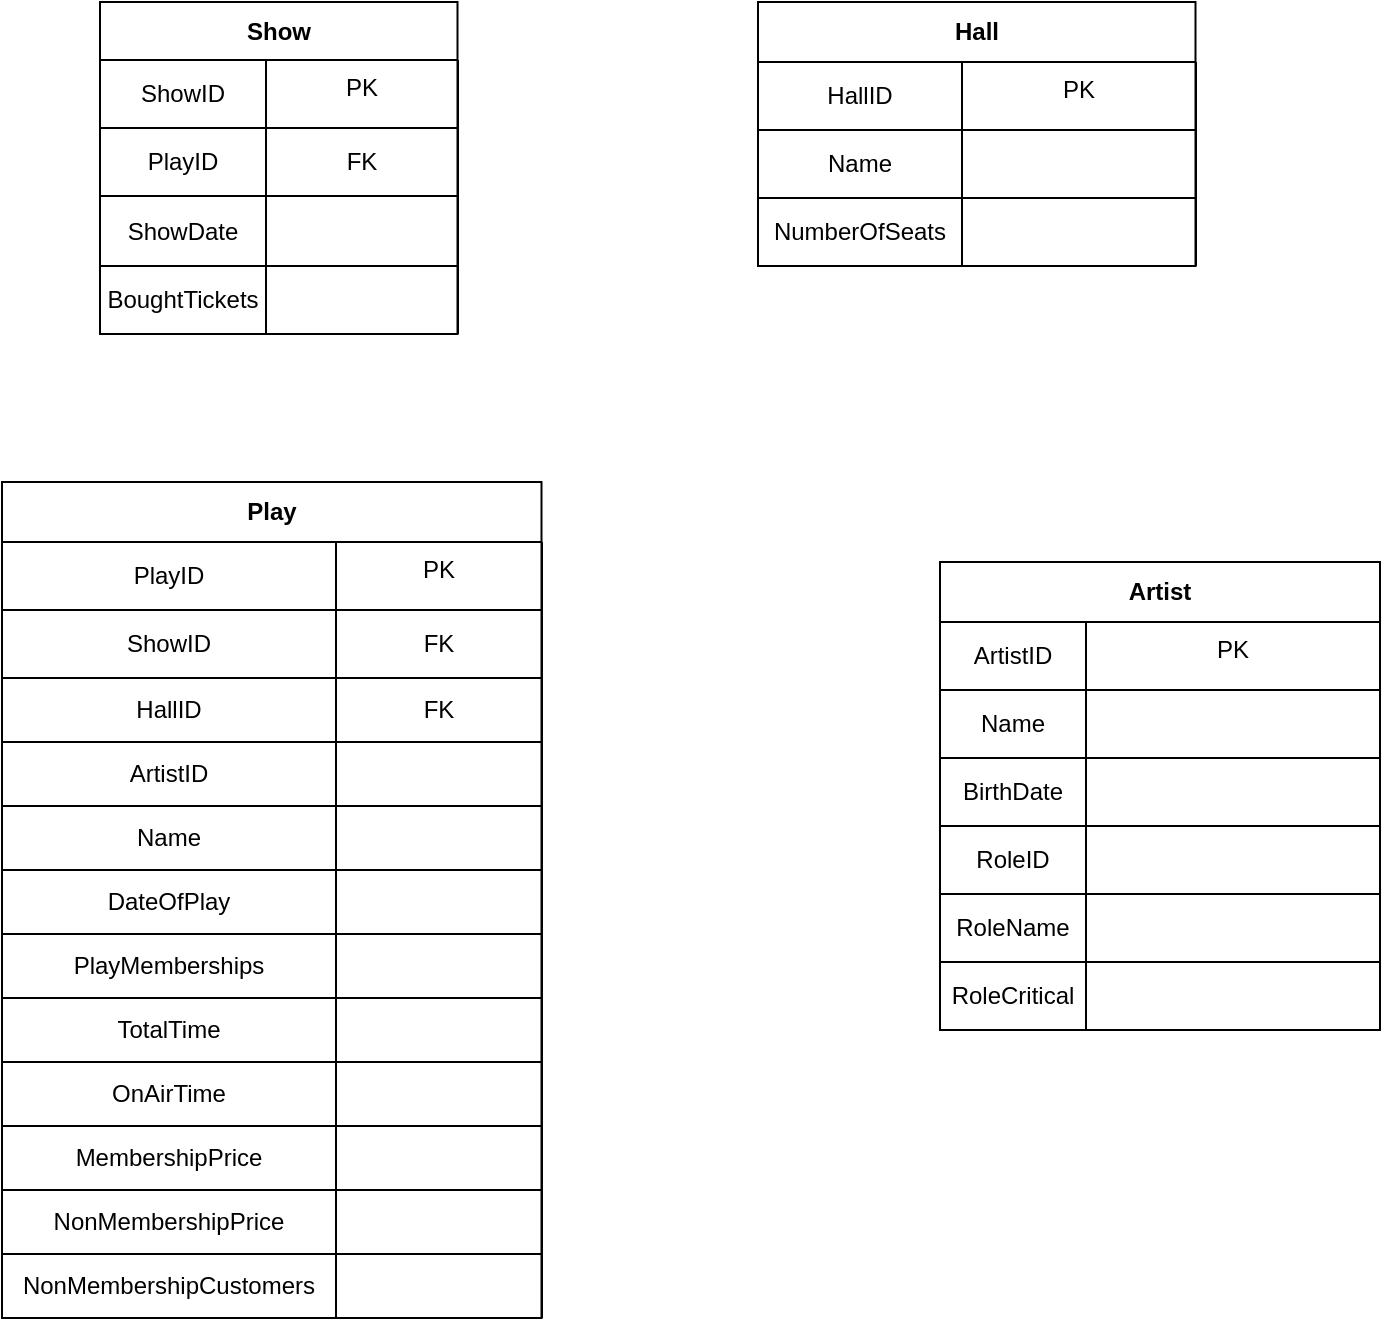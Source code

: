 <mxfile version="13.6.5" type="github" pages="2">
  <diagram id="C5RBs43oDa-KdzZeNtuy" name="Tables">
    <mxGraphModel dx="1422" dy="762" grid="0" gridSize="10" guides="1" tooltips="1" connect="1" arrows="1" fold="1" page="1" pageScale="1" pageWidth="827" pageHeight="1169" math="0" shadow="0">
      <root>
        <mxCell id="WIyWlLk6GJQsqaUBKTNV-0" />
        <mxCell id="WIyWlLk6GJQsqaUBKTNV-1" parent="WIyWlLk6GJQsqaUBKTNV-0" />
        <mxCell id="hFKCuEGsN9oR24IW5ZUY-23" value="Hall" style="shape=table;html=1;whiteSpace=wrap;startSize=30;container=1;collapsible=0;childLayout=tableLayout;fontStyle=1;align=center;" vertex="1" parent="WIyWlLk6GJQsqaUBKTNV-1">
          <mxGeometry x="419" y="180" width="218.75" height="132" as="geometry" />
        </mxCell>
        <mxCell id="hFKCuEGsN9oR24IW5ZUY-24" value="" style="shape=partialRectangle;html=1;whiteSpace=wrap;collapsible=0;dropTarget=0;pointerEvents=0;fillColor=none;top=0;left=0;bottom=0;right=0;points=[[0,0.5],[1,0.5]];portConstraint=eastwest;" vertex="1" parent="hFKCuEGsN9oR24IW5ZUY-23">
          <mxGeometry y="30" width="218.75" height="34" as="geometry" />
        </mxCell>
        <mxCell id="hFKCuEGsN9oR24IW5ZUY-25" value="HallID" style="shape=partialRectangle;html=1;whiteSpace=wrap;connectable=0;fillColor=none;top=0;left=0;bottom=0;right=0;overflow=hidden;" vertex="1" parent="hFKCuEGsN9oR24IW5ZUY-24">
          <mxGeometry width="102" height="34" as="geometry" />
        </mxCell>
        <mxCell id="hFKCuEGsN9oR24IW5ZUY-26" value="PK" style="group" vertex="1" connectable="0" parent="hFKCuEGsN9oR24IW5ZUY-24">
          <mxGeometry x="102" width="117" height="34" as="geometry" />
        </mxCell>
        <mxCell id="hFKCuEGsN9oR24IW5ZUY-27" value="" style="shape=partialRectangle;html=1;whiteSpace=wrap;connectable=0;fillColor=none;top=0;left=0;bottom=0;right=0;overflow=hidden;" vertex="1" parent="hFKCuEGsN9oR24IW5ZUY-26">
          <mxGeometry width="60" height="40" as="geometry" />
        </mxCell>
        <mxCell id="hFKCuEGsN9oR24IW5ZUY-28" value="" style="shape=partialRectangle;html=1;whiteSpace=wrap;connectable=0;fillColor=none;top=0;left=0;bottom=0;right=0;overflow=hidden;" vertex="1" parent="hFKCuEGsN9oR24IW5ZUY-26">
          <mxGeometry x="60" width="60" height="40" as="geometry" />
        </mxCell>
        <mxCell id="hFKCuEGsN9oR24IW5ZUY-33" value="" style="shape=partialRectangle;html=1;whiteSpace=wrap;collapsible=0;dropTarget=0;pointerEvents=0;fillColor=none;top=0;left=0;bottom=0;right=0;points=[[0,0.5],[1,0.5]];portConstraint=eastwest;" vertex="1" parent="hFKCuEGsN9oR24IW5ZUY-23">
          <mxGeometry y="64" width="218.75" height="34" as="geometry" />
        </mxCell>
        <mxCell id="hFKCuEGsN9oR24IW5ZUY-34" value="Name" style="shape=partialRectangle;html=1;whiteSpace=wrap;connectable=0;fillColor=none;top=0;left=0;bottom=0;right=0;overflow=hidden;" vertex="1" parent="hFKCuEGsN9oR24IW5ZUY-33">
          <mxGeometry width="102" height="34" as="geometry" />
        </mxCell>
        <mxCell id="hFKCuEGsN9oR24IW5ZUY-35" value="" style="shape=partialRectangle;html=1;whiteSpace=wrap;connectable=0;fillColor=none;top=0;left=0;bottom=0;right=0;overflow=hidden;" vertex="1" parent="hFKCuEGsN9oR24IW5ZUY-33">
          <mxGeometry x="102" width="117" height="34" as="geometry" />
        </mxCell>
        <mxCell id="hFKCuEGsN9oR24IW5ZUY-36" value="" style="shape=partialRectangle;html=1;whiteSpace=wrap;connectable=0;fillColor=none;top=0;left=0;bottom=0;right=0;overflow=hidden;" vertex="1" parent="hFKCuEGsN9oR24IW5ZUY-33">
          <mxGeometry x="219" width="NaN" height="34" as="geometry" />
        </mxCell>
        <mxCell id="hFKCuEGsN9oR24IW5ZUY-130" style="shape=partialRectangle;html=1;whiteSpace=wrap;collapsible=0;dropTarget=0;pointerEvents=0;fillColor=none;top=0;left=0;bottom=0;right=0;points=[[0,0.5],[1,0.5]];portConstraint=eastwest;" vertex="1" parent="hFKCuEGsN9oR24IW5ZUY-23">
          <mxGeometry y="98" width="218.75" height="34" as="geometry" />
        </mxCell>
        <mxCell id="hFKCuEGsN9oR24IW5ZUY-131" value="NumberOfSeats" style="shape=partialRectangle;html=1;whiteSpace=wrap;connectable=0;fillColor=none;top=0;left=0;bottom=0;right=0;overflow=hidden;" vertex="1" parent="hFKCuEGsN9oR24IW5ZUY-130">
          <mxGeometry width="102" height="34" as="geometry" />
        </mxCell>
        <mxCell id="hFKCuEGsN9oR24IW5ZUY-132" style="shape=partialRectangle;html=1;whiteSpace=wrap;connectable=0;fillColor=none;top=0;left=0;bottom=0;right=0;overflow=hidden;" vertex="1" parent="hFKCuEGsN9oR24IW5ZUY-130">
          <mxGeometry x="102" width="117" height="34" as="geometry" />
        </mxCell>
        <mxCell id="hFKCuEGsN9oR24IW5ZUY-133" style="shape=partialRectangle;html=1;whiteSpace=wrap;connectable=0;fillColor=none;top=0;left=0;bottom=0;right=0;overflow=hidden;" vertex="1" parent="hFKCuEGsN9oR24IW5ZUY-130">
          <mxGeometry x="219" width="NaN" height="34" as="geometry" />
        </mxCell>
        <mxCell id="hFKCuEGsN9oR24IW5ZUY-37" value="Show" style="shape=table;html=1;whiteSpace=wrap;startSize=29;container=1;collapsible=0;childLayout=tableLayout;fontStyle=1;align=center;" vertex="1" parent="WIyWlLk6GJQsqaUBKTNV-1">
          <mxGeometry x="90" y="180" width="178.75" height="166" as="geometry" />
        </mxCell>
        <mxCell id="hFKCuEGsN9oR24IW5ZUY-38" value="" style="shape=partialRectangle;html=1;whiteSpace=wrap;collapsible=0;dropTarget=0;pointerEvents=0;fillColor=none;top=0;left=0;bottom=0;right=0;points=[[0,0.5],[1,0.5]];portConstraint=eastwest;" vertex="1" parent="hFKCuEGsN9oR24IW5ZUY-37">
          <mxGeometry y="29" width="178.75" height="34" as="geometry" />
        </mxCell>
        <mxCell id="hFKCuEGsN9oR24IW5ZUY-39" value="ShowID" style="shape=partialRectangle;html=1;whiteSpace=wrap;connectable=0;fillColor=none;top=0;left=0;bottom=0;right=0;overflow=hidden;" vertex="1" parent="hFKCuEGsN9oR24IW5ZUY-38">
          <mxGeometry width="83" height="34" as="geometry" />
        </mxCell>
        <mxCell id="hFKCuEGsN9oR24IW5ZUY-40" value="PK" style="group" vertex="1" connectable="0" parent="hFKCuEGsN9oR24IW5ZUY-38">
          <mxGeometry x="83" width="96" height="34" as="geometry" />
        </mxCell>
        <mxCell id="hFKCuEGsN9oR24IW5ZUY-41" value="" style="shape=partialRectangle;html=1;whiteSpace=wrap;connectable=0;fillColor=none;top=0;left=0;bottom=0;right=0;overflow=hidden;" vertex="1" parent="hFKCuEGsN9oR24IW5ZUY-40">
          <mxGeometry width="60" height="40" as="geometry" />
        </mxCell>
        <mxCell id="hFKCuEGsN9oR24IW5ZUY-42" value="" style="shape=partialRectangle;html=1;whiteSpace=wrap;connectable=0;fillColor=none;top=0;left=0;bottom=0;right=0;overflow=hidden;" vertex="1" parent="hFKCuEGsN9oR24IW5ZUY-40">
          <mxGeometry x="60" width="60" height="40" as="geometry" />
        </mxCell>
        <mxCell id="hFKCuEGsN9oR24IW5ZUY-162" style="shape=partialRectangle;html=1;whiteSpace=wrap;collapsible=0;dropTarget=0;pointerEvents=0;fillColor=none;top=0;left=0;bottom=0;right=0;points=[[0,0.5],[1,0.5]];portConstraint=eastwest;" vertex="1" parent="hFKCuEGsN9oR24IW5ZUY-37">
          <mxGeometry y="63" width="178.75" height="34" as="geometry" />
        </mxCell>
        <mxCell id="hFKCuEGsN9oR24IW5ZUY-163" value="PlayID" style="shape=partialRectangle;html=1;whiteSpace=wrap;connectable=0;fillColor=none;top=0;left=0;bottom=0;right=0;overflow=hidden;" vertex="1" parent="hFKCuEGsN9oR24IW5ZUY-162">
          <mxGeometry width="83" height="34" as="geometry" />
        </mxCell>
        <mxCell id="hFKCuEGsN9oR24IW5ZUY-164" value="FK" style="shape=partialRectangle;html=1;whiteSpace=wrap;connectable=0;fillColor=none;top=0;left=0;bottom=0;right=0;overflow=hidden;" vertex="1" parent="hFKCuEGsN9oR24IW5ZUY-162">
          <mxGeometry x="83" width="96" height="34" as="geometry" />
        </mxCell>
        <mxCell id="hFKCuEGsN9oR24IW5ZUY-165" style="shape=partialRectangle;html=1;whiteSpace=wrap;connectable=0;fillColor=none;top=0;left=0;bottom=0;right=0;overflow=hidden;" vertex="1" parent="hFKCuEGsN9oR24IW5ZUY-162">
          <mxGeometry x="179" width="NaN" height="34" as="geometry" />
        </mxCell>
        <mxCell id="hFKCuEGsN9oR24IW5ZUY-47" value="" style="shape=partialRectangle;html=1;whiteSpace=wrap;collapsible=0;dropTarget=0;pointerEvents=0;fillColor=none;top=0;left=0;bottom=0;right=0;points=[[0,0.5],[1,0.5]];portConstraint=eastwest;" vertex="1" parent="hFKCuEGsN9oR24IW5ZUY-37">
          <mxGeometry y="97" width="178.75" height="35" as="geometry" />
        </mxCell>
        <mxCell id="hFKCuEGsN9oR24IW5ZUY-48" value="ShowDate" style="shape=partialRectangle;html=1;whiteSpace=wrap;connectable=0;fillColor=none;top=0;left=0;bottom=0;right=0;overflow=hidden;" vertex="1" parent="hFKCuEGsN9oR24IW5ZUY-47">
          <mxGeometry width="83" height="35" as="geometry" />
        </mxCell>
        <mxCell id="hFKCuEGsN9oR24IW5ZUY-49" value="" style="shape=partialRectangle;html=1;whiteSpace=wrap;connectable=0;fillColor=none;top=0;left=0;bottom=0;right=0;overflow=hidden;" vertex="1" parent="hFKCuEGsN9oR24IW5ZUY-47">
          <mxGeometry x="83" width="96" height="35" as="geometry" />
        </mxCell>
        <mxCell id="hFKCuEGsN9oR24IW5ZUY-50" value="" style="shape=partialRectangle;html=1;whiteSpace=wrap;connectable=0;fillColor=none;top=0;left=0;bottom=0;right=0;overflow=hidden;" vertex="1" parent="hFKCuEGsN9oR24IW5ZUY-47">
          <mxGeometry x="179" width="NaN" height="35" as="geometry" />
        </mxCell>
        <mxCell id="hFKCuEGsN9oR24IW5ZUY-126" style="shape=partialRectangle;html=1;whiteSpace=wrap;collapsible=0;dropTarget=0;pointerEvents=0;fillColor=none;top=0;left=0;bottom=0;right=0;points=[[0,0.5],[1,0.5]];portConstraint=eastwest;" vertex="1" parent="hFKCuEGsN9oR24IW5ZUY-37">
          <mxGeometry y="132" width="178.75" height="34" as="geometry" />
        </mxCell>
        <mxCell id="hFKCuEGsN9oR24IW5ZUY-127" value="BoughtTickets" style="shape=partialRectangle;html=1;whiteSpace=wrap;connectable=0;fillColor=none;top=0;left=0;bottom=0;right=0;overflow=hidden;" vertex="1" parent="hFKCuEGsN9oR24IW5ZUY-126">
          <mxGeometry width="83" height="34" as="geometry" />
        </mxCell>
        <mxCell id="hFKCuEGsN9oR24IW5ZUY-128" value="" style="shape=partialRectangle;html=1;whiteSpace=wrap;connectable=0;fillColor=none;top=0;left=0;bottom=0;right=0;overflow=hidden;" vertex="1" parent="hFKCuEGsN9oR24IW5ZUY-126">
          <mxGeometry x="83" width="96" height="34" as="geometry" />
        </mxCell>
        <mxCell id="hFKCuEGsN9oR24IW5ZUY-129" style="shape=partialRectangle;html=1;whiteSpace=wrap;connectable=0;fillColor=none;top=0;left=0;bottom=0;right=0;overflow=hidden;" vertex="1" parent="hFKCuEGsN9oR24IW5ZUY-126">
          <mxGeometry x="179" width="NaN" height="34" as="geometry" />
        </mxCell>
        <mxCell id="hFKCuEGsN9oR24IW5ZUY-51" value="Play" style="shape=table;html=1;whiteSpace=wrap;startSize=30;container=1;collapsible=0;childLayout=tableLayout;fontStyle=1;align=center;" vertex="1" parent="WIyWlLk6GJQsqaUBKTNV-1">
          <mxGeometry x="41" y="420" width="269.75" height="418" as="geometry" />
        </mxCell>
        <mxCell id="hFKCuEGsN9oR24IW5ZUY-52" value="" style="shape=partialRectangle;html=1;whiteSpace=wrap;collapsible=0;dropTarget=0;pointerEvents=0;fillColor=none;top=0;left=0;bottom=0;right=0;points=[[0,0.5],[1,0.5]];portConstraint=eastwest;" vertex="1" parent="hFKCuEGsN9oR24IW5ZUY-51">
          <mxGeometry y="30" width="269.75" height="34" as="geometry" />
        </mxCell>
        <mxCell id="hFKCuEGsN9oR24IW5ZUY-53" value="PlayID" style="shape=partialRectangle;html=1;whiteSpace=wrap;connectable=0;fillColor=none;top=0;left=0;bottom=0;right=0;overflow=hidden;" vertex="1" parent="hFKCuEGsN9oR24IW5ZUY-52">
          <mxGeometry width="167" height="34" as="geometry" />
        </mxCell>
        <mxCell id="hFKCuEGsN9oR24IW5ZUY-54" value="PK" style="group" vertex="1" connectable="0" parent="hFKCuEGsN9oR24IW5ZUY-52">
          <mxGeometry x="167" width="103" height="34" as="geometry" />
        </mxCell>
        <mxCell id="hFKCuEGsN9oR24IW5ZUY-55" value="" style="shape=partialRectangle;html=1;whiteSpace=wrap;connectable=0;fillColor=none;top=0;left=0;bottom=0;right=0;overflow=hidden;" vertex="1" parent="hFKCuEGsN9oR24IW5ZUY-54">
          <mxGeometry width="60" height="40" as="geometry" />
        </mxCell>
        <mxCell id="hFKCuEGsN9oR24IW5ZUY-56" value="" style="shape=partialRectangle;html=1;whiteSpace=wrap;connectable=0;fillColor=none;top=0;left=0;bottom=0;right=0;overflow=hidden;" vertex="1" parent="hFKCuEGsN9oR24IW5ZUY-54">
          <mxGeometry x="60" width="60" height="40" as="geometry" />
        </mxCell>
        <mxCell id="hFKCuEGsN9oR24IW5ZUY-61" value="" style="shape=partialRectangle;html=1;whiteSpace=wrap;collapsible=0;dropTarget=0;pointerEvents=0;fillColor=none;top=0;left=0;bottom=0;right=0;points=[[0,0.5],[1,0.5]];portConstraint=eastwest;" vertex="1" parent="hFKCuEGsN9oR24IW5ZUY-51">
          <mxGeometry y="64" width="269.75" height="34" as="geometry" />
        </mxCell>
        <mxCell id="hFKCuEGsN9oR24IW5ZUY-62" value="ShowID" style="shape=partialRectangle;html=1;whiteSpace=wrap;connectable=0;fillColor=none;top=0;left=0;bottom=0;right=0;overflow=hidden;" vertex="1" parent="hFKCuEGsN9oR24IW5ZUY-61">
          <mxGeometry width="167" height="34" as="geometry" />
        </mxCell>
        <mxCell id="hFKCuEGsN9oR24IW5ZUY-63" value="FK" style="shape=partialRectangle;html=1;whiteSpace=wrap;connectable=0;fillColor=none;top=0;left=0;bottom=0;right=0;overflow=hidden;" vertex="1" parent="hFKCuEGsN9oR24IW5ZUY-61">
          <mxGeometry x="167" width="103" height="34" as="geometry" />
        </mxCell>
        <mxCell id="hFKCuEGsN9oR24IW5ZUY-64" value="" style="shape=partialRectangle;html=1;whiteSpace=wrap;connectable=0;fillColor=none;top=0;left=0;bottom=0;right=0;overflow=hidden;" vertex="1" parent="hFKCuEGsN9oR24IW5ZUY-61">
          <mxGeometry x="270" width="NaN" height="34" as="geometry" />
        </mxCell>
        <mxCell id="hFKCuEGsN9oR24IW5ZUY-154" style="shape=partialRectangle;html=1;whiteSpace=wrap;collapsible=0;dropTarget=0;pointerEvents=0;fillColor=none;top=0;left=0;bottom=0;right=0;points=[[0,0.5],[1,0.5]];portConstraint=eastwest;" vertex="1" parent="hFKCuEGsN9oR24IW5ZUY-51">
          <mxGeometry y="98" width="269.75" height="32" as="geometry" />
        </mxCell>
        <mxCell id="hFKCuEGsN9oR24IW5ZUY-155" value="HallID" style="shape=partialRectangle;html=1;whiteSpace=wrap;connectable=0;fillColor=none;top=0;left=0;bottom=0;right=0;overflow=hidden;" vertex="1" parent="hFKCuEGsN9oR24IW5ZUY-154">
          <mxGeometry width="167" height="32" as="geometry" />
        </mxCell>
        <mxCell id="hFKCuEGsN9oR24IW5ZUY-156" value="FK" style="shape=partialRectangle;html=1;whiteSpace=wrap;connectable=0;fillColor=none;top=0;left=0;bottom=0;right=0;overflow=hidden;" vertex="1" parent="hFKCuEGsN9oR24IW5ZUY-154">
          <mxGeometry x="167" width="103" height="32" as="geometry" />
        </mxCell>
        <mxCell id="hFKCuEGsN9oR24IW5ZUY-157" style="shape=partialRectangle;html=1;whiteSpace=wrap;connectable=0;fillColor=none;top=0;left=0;bottom=0;right=0;overflow=hidden;" vertex="1" parent="hFKCuEGsN9oR24IW5ZUY-154">
          <mxGeometry x="270" width="NaN" height="32" as="geometry" />
        </mxCell>
        <mxCell id="hFKCuEGsN9oR24IW5ZUY-57" value="" style="shape=partialRectangle;html=1;whiteSpace=wrap;collapsible=0;dropTarget=0;pointerEvents=0;fillColor=none;top=0;left=0;bottom=0;right=0;points=[[0,0.5],[1,0.5]];portConstraint=eastwest;" vertex="1" parent="hFKCuEGsN9oR24IW5ZUY-51">
          <mxGeometry y="130" width="269.75" height="32" as="geometry" />
        </mxCell>
        <mxCell id="hFKCuEGsN9oR24IW5ZUY-58" value="ArtistID" style="shape=partialRectangle;html=1;whiteSpace=wrap;connectable=0;fillColor=none;top=0;left=0;bottom=0;right=0;overflow=hidden;" vertex="1" parent="hFKCuEGsN9oR24IW5ZUY-57">
          <mxGeometry width="167" height="32" as="geometry" />
        </mxCell>
        <mxCell id="hFKCuEGsN9oR24IW5ZUY-59" value="" style="shape=partialRectangle;html=1;whiteSpace=wrap;connectable=0;fillColor=none;top=0;left=0;bottom=0;right=0;overflow=hidden;" vertex="1" parent="hFKCuEGsN9oR24IW5ZUY-57">
          <mxGeometry x="167" width="103" height="32" as="geometry" />
        </mxCell>
        <mxCell id="hFKCuEGsN9oR24IW5ZUY-60" value="" style="shape=partialRectangle;html=1;whiteSpace=wrap;connectable=0;fillColor=none;top=0;left=0;bottom=0;right=0;overflow=hidden;" vertex="1" parent="hFKCuEGsN9oR24IW5ZUY-57">
          <mxGeometry x="270" width="NaN" height="32" as="geometry" />
        </mxCell>
        <mxCell id="hFKCuEGsN9oR24IW5ZUY-94" style="shape=partialRectangle;html=1;whiteSpace=wrap;collapsible=0;dropTarget=0;pointerEvents=0;fillColor=none;top=0;left=0;bottom=0;right=0;points=[[0,0.5],[1,0.5]];portConstraint=eastwest;" vertex="1" parent="hFKCuEGsN9oR24IW5ZUY-51">
          <mxGeometry y="162" width="269.75" height="32" as="geometry" />
        </mxCell>
        <mxCell id="hFKCuEGsN9oR24IW5ZUY-95" value="Name" style="shape=partialRectangle;html=1;whiteSpace=wrap;connectable=0;fillColor=none;top=0;left=0;bottom=0;right=0;overflow=hidden;" vertex="1" parent="hFKCuEGsN9oR24IW5ZUY-94">
          <mxGeometry width="167" height="32" as="geometry" />
        </mxCell>
        <mxCell id="hFKCuEGsN9oR24IW5ZUY-96" style="shape=partialRectangle;html=1;whiteSpace=wrap;connectable=0;fillColor=none;top=0;left=0;bottom=0;right=0;overflow=hidden;" vertex="1" parent="hFKCuEGsN9oR24IW5ZUY-94">
          <mxGeometry x="167" width="103" height="32" as="geometry" />
        </mxCell>
        <mxCell id="hFKCuEGsN9oR24IW5ZUY-97" style="shape=partialRectangle;html=1;whiteSpace=wrap;connectable=0;fillColor=none;top=0;left=0;bottom=0;right=0;overflow=hidden;" vertex="1" parent="hFKCuEGsN9oR24IW5ZUY-94">
          <mxGeometry x="270" width="NaN" height="32" as="geometry" />
        </mxCell>
        <mxCell id="hFKCuEGsN9oR24IW5ZUY-98" style="shape=partialRectangle;html=1;whiteSpace=wrap;collapsible=0;dropTarget=0;pointerEvents=0;fillColor=none;top=0;left=0;bottom=0;right=0;points=[[0,0.5],[1,0.5]];portConstraint=eastwest;" vertex="1" parent="hFKCuEGsN9oR24IW5ZUY-51">
          <mxGeometry y="194" width="269.75" height="32" as="geometry" />
        </mxCell>
        <mxCell id="hFKCuEGsN9oR24IW5ZUY-99" value="DateOfPlay" style="shape=partialRectangle;html=1;whiteSpace=wrap;connectable=0;fillColor=none;top=0;left=0;bottom=0;right=0;overflow=hidden;" vertex="1" parent="hFKCuEGsN9oR24IW5ZUY-98">
          <mxGeometry width="167" height="32" as="geometry" />
        </mxCell>
        <mxCell id="hFKCuEGsN9oR24IW5ZUY-100" style="shape=partialRectangle;html=1;whiteSpace=wrap;connectable=0;fillColor=none;top=0;left=0;bottom=0;right=0;overflow=hidden;" vertex="1" parent="hFKCuEGsN9oR24IW5ZUY-98">
          <mxGeometry x="167" width="103" height="32" as="geometry" />
        </mxCell>
        <mxCell id="hFKCuEGsN9oR24IW5ZUY-101" style="shape=partialRectangle;html=1;whiteSpace=wrap;connectable=0;fillColor=none;top=0;left=0;bottom=0;right=0;overflow=hidden;" vertex="1" parent="hFKCuEGsN9oR24IW5ZUY-98">
          <mxGeometry x="270" width="NaN" height="32" as="geometry" />
        </mxCell>
        <mxCell id="hFKCuEGsN9oR24IW5ZUY-102" style="shape=partialRectangle;html=1;whiteSpace=wrap;collapsible=0;dropTarget=0;pointerEvents=0;fillColor=none;top=0;left=0;bottom=0;right=0;points=[[0,0.5],[1,0.5]];portConstraint=eastwest;" vertex="1" parent="hFKCuEGsN9oR24IW5ZUY-51">
          <mxGeometry y="226" width="269.75" height="32" as="geometry" />
        </mxCell>
        <mxCell id="hFKCuEGsN9oR24IW5ZUY-103" value="PlayMemberships" style="shape=partialRectangle;html=1;whiteSpace=wrap;connectable=0;fillColor=none;top=0;left=0;bottom=0;right=0;overflow=hidden;" vertex="1" parent="hFKCuEGsN9oR24IW5ZUY-102">
          <mxGeometry width="167" height="32" as="geometry" />
        </mxCell>
        <mxCell id="hFKCuEGsN9oR24IW5ZUY-104" style="shape=partialRectangle;html=1;whiteSpace=wrap;connectable=0;fillColor=none;top=0;left=0;bottom=0;right=0;overflow=hidden;" vertex="1" parent="hFKCuEGsN9oR24IW5ZUY-102">
          <mxGeometry x="167" width="103" height="32" as="geometry" />
        </mxCell>
        <mxCell id="hFKCuEGsN9oR24IW5ZUY-105" style="shape=partialRectangle;html=1;whiteSpace=wrap;connectable=0;fillColor=none;top=0;left=0;bottom=0;right=0;overflow=hidden;" vertex="1" parent="hFKCuEGsN9oR24IW5ZUY-102">
          <mxGeometry x="270" width="NaN" height="32" as="geometry" />
        </mxCell>
        <mxCell id="hFKCuEGsN9oR24IW5ZUY-106" style="shape=partialRectangle;html=1;whiteSpace=wrap;collapsible=0;dropTarget=0;pointerEvents=0;fillColor=none;top=0;left=0;bottom=0;right=0;points=[[0,0.5],[1,0.5]];portConstraint=eastwest;" vertex="1" parent="hFKCuEGsN9oR24IW5ZUY-51">
          <mxGeometry y="258" width="269.75" height="32" as="geometry" />
        </mxCell>
        <mxCell id="hFKCuEGsN9oR24IW5ZUY-107" value="TotalTime" style="shape=partialRectangle;html=1;whiteSpace=wrap;connectable=0;fillColor=none;top=0;left=0;bottom=0;right=0;overflow=hidden;" vertex="1" parent="hFKCuEGsN9oR24IW5ZUY-106">
          <mxGeometry width="167" height="32" as="geometry" />
        </mxCell>
        <mxCell id="hFKCuEGsN9oR24IW5ZUY-108" style="shape=partialRectangle;html=1;whiteSpace=wrap;connectable=0;fillColor=none;top=0;left=0;bottom=0;right=0;overflow=hidden;" vertex="1" parent="hFKCuEGsN9oR24IW5ZUY-106">
          <mxGeometry x="167" width="103" height="32" as="geometry" />
        </mxCell>
        <mxCell id="hFKCuEGsN9oR24IW5ZUY-109" style="shape=partialRectangle;html=1;whiteSpace=wrap;connectable=0;fillColor=none;top=0;left=0;bottom=0;right=0;overflow=hidden;" vertex="1" parent="hFKCuEGsN9oR24IW5ZUY-106">
          <mxGeometry x="270" width="NaN" height="32" as="geometry" />
        </mxCell>
        <mxCell id="hFKCuEGsN9oR24IW5ZUY-110" style="shape=partialRectangle;html=1;whiteSpace=wrap;collapsible=0;dropTarget=0;pointerEvents=0;fillColor=none;top=0;left=0;bottom=0;right=0;points=[[0,0.5],[1,0.5]];portConstraint=eastwest;" vertex="1" parent="hFKCuEGsN9oR24IW5ZUY-51">
          <mxGeometry y="290" width="269.75" height="32" as="geometry" />
        </mxCell>
        <mxCell id="hFKCuEGsN9oR24IW5ZUY-111" value="OnAirTime" style="shape=partialRectangle;html=1;whiteSpace=wrap;connectable=0;fillColor=none;top=0;left=0;bottom=0;right=0;overflow=hidden;" vertex="1" parent="hFKCuEGsN9oR24IW5ZUY-110">
          <mxGeometry width="167" height="32" as="geometry" />
        </mxCell>
        <mxCell id="hFKCuEGsN9oR24IW5ZUY-112" style="shape=partialRectangle;html=1;whiteSpace=wrap;connectable=0;fillColor=none;top=0;left=0;bottom=0;right=0;overflow=hidden;" vertex="1" parent="hFKCuEGsN9oR24IW5ZUY-110">
          <mxGeometry x="167" width="103" height="32" as="geometry" />
        </mxCell>
        <mxCell id="hFKCuEGsN9oR24IW5ZUY-113" style="shape=partialRectangle;html=1;whiteSpace=wrap;connectable=0;fillColor=none;top=0;left=0;bottom=0;right=0;overflow=hidden;" vertex="1" parent="hFKCuEGsN9oR24IW5ZUY-110">
          <mxGeometry x="270" width="NaN" height="32" as="geometry" />
        </mxCell>
        <mxCell id="hFKCuEGsN9oR24IW5ZUY-114" style="shape=partialRectangle;html=1;whiteSpace=wrap;collapsible=0;dropTarget=0;pointerEvents=0;fillColor=none;top=0;left=0;bottom=0;right=0;points=[[0,0.5],[1,0.5]];portConstraint=eastwest;" vertex="1" parent="hFKCuEGsN9oR24IW5ZUY-51">
          <mxGeometry y="322" width="269.75" height="32" as="geometry" />
        </mxCell>
        <mxCell id="hFKCuEGsN9oR24IW5ZUY-115" value="MembershipPrice" style="shape=partialRectangle;html=1;whiteSpace=wrap;connectable=0;fillColor=none;top=0;left=0;bottom=0;right=0;overflow=hidden;" vertex="1" parent="hFKCuEGsN9oR24IW5ZUY-114">
          <mxGeometry width="167" height="32" as="geometry" />
        </mxCell>
        <mxCell id="hFKCuEGsN9oR24IW5ZUY-116" style="shape=partialRectangle;html=1;whiteSpace=wrap;connectable=0;fillColor=none;top=0;left=0;bottom=0;right=0;overflow=hidden;" vertex="1" parent="hFKCuEGsN9oR24IW5ZUY-114">
          <mxGeometry x="167" width="103" height="32" as="geometry" />
        </mxCell>
        <mxCell id="hFKCuEGsN9oR24IW5ZUY-117" style="shape=partialRectangle;html=1;whiteSpace=wrap;connectable=0;fillColor=none;top=0;left=0;bottom=0;right=0;overflow=hidden;" vertex="1" parent="hFKCuEGsN9oR24IW5ZUY-114">
          <mxGeometry x="270" width="NaN" height="32" as="geometry" />
        </mxCell>
        <mxCell id="hFKCuEGsN9oR24IW5ZUY-118" style="shape=partialRectangle;html=1;whiteSpace=wrap;collapsible=0;dropTarget=0;pointerEvents=0;fillColor=none;top=0;left=0;bottom=0;right=0;points=[[0,0.5],[1,0.5]];portConstraint=eastwest;" vertex="1" parent="hFKCuEGsN9oR24IW5ZUY-51">
          <mxGeometry y="354" width="269.75" height="32" as="geometry" />
        </mxCell>
        <mxCell id="hFKCuEGsN9oR24IW5ZUY-119" value="NonMembershipPrice" style="shape=partialRectangle;html=1;whiteSpace=wrap;connectable=0;fillColor=none;top=0;left=0;bottom=0;right=0;overflow=hidden;" vertex="1" parent="hFKCuEGsN9oR24IW5ZUY-118">
          <mxGeometry width="167" height="32" as="geometry" />
        </mxCell>
        <mxCell id="hFKCuEGsN9oR24IW5ZUY-120" style="shape=partialRectangle;html=1;whiteSpace=wrap;connectable=0;fillColor=none;top=0;left=0;bottom=0;right=0;overflow=hidden;" vertex="1" parent="hFKCuEGsN9oR24IW5ZUY-118">
          <mxGeometry x="167" width="103" height="32" as="geometry" />
        </mxCell>
        <mxCell id="hFKCuEGsN9oR24IW5ZUY-121" style="shape=partialRectangle;html=1;whiteSpace=wrap;connectable=0;fillColor=none;top=0;left=0;bottom=0;right=0;overflow=hidden;" vertex="1" parent="hFKCuEGsN9oR24IW5ZUY-118">
          <mxGeometry x="270" width="NaN" height="32" as="geometry" />
        </mxCell>
        <mxCell id="hFKCuEGsN9oR24IW5ZUY-122" style="shape=partialRectangle;html=1;whiteSpace=wrap;collapsible=0;dropTarget=0;pointerEvents=0;fillColor=none;top=0;left=0;bottom=0;right=0;points=[[0,0.5],[1,0.5]];portConstraint=eastwest;" vertex="1" parent="hFKCuEGsN9oR24IW5ZUY-51">
          <mxGeometry y="386" width="269.75" height="32" as="geometry" />
        </mxCell>
        <mxCell id="hFKCuEGsN9oR24IW5ZUY-123" value="NonMembershipCustomers" style="shape=partialRectangle;html=1;whiteSpace=wrap;connectable=0;fillColor=none;top=0;left=0;bottom=0;right=0;overflow=hidden;" vertex="1" parent="hFKCuEGsN9oR24IW5ZUY-122">
          <mxGeometry width="167" height="32" as="geometry" />
        </mxCell>
        <mxCell id="hFKCuEGsN9oR24IW5ZUY-124" style="shape=partialRectangle;html=1;whiteSpace=wrap;connectable=0;fillColor=none;top=0;left=0;bottom=0;right=0;overflow=hidden;" vertex="1" parent="hFKCuEGsN9oR24IW5ZUY-122">
          <mxGeometry x="167" width="103" height="32" as="geometry" />
        </mxCell>
        <mxCell id="hFKCuEGsN9oR24IW5ZUY-125" style="shape=partialRectangle;html=1;whiteSpace=wrap;connectable=0;fillColor=none;top=0;left=0;bottom=0;right=0;overflow=hidden;" vertex="1" parent="hFKCuEGsN9oR24IW5ZUY-122">
          <mxGeometry x="270" width="NaN" height="32" as="geometry" />
        </mxCell>
        <mxCell id="hFKCuEGsN9oR24IW5ZUY-65" value="Artist" style="shape=table;html=1;whiteSpace=wrap;startSize=30;container=1;collapsible=0;childLayout=tableLayout;fontStyle=1;align=center;" vertex="1" parent="WIyWlLk6GJQsqaUBKTNV-1">
          <mxGeometry x="510" y="460" width="220" height="234" as="geometry" />
        </mxCell>
        <mxCell id="hFKCuEGsN9oR24IW5ZUY-66" value="" style="shape=partialRectangle;html=1;whiteSpace=wrap;collapsible=0;dropTarget=0;pointerEvents=0;fillColor=none;top=0;left=0;bottom=0;right=0;points=[[0,0.5],[1,0.5]];portConstraint=eastwest;" vertex="1" parent="hFKCuEGsN9oR24IW5ZUY-65">
          <mxGeometry y="30" width="220" height="34" as="geometry" />
        </mxCell>
        <mxCell id="hFKCuEGsN9oR24IW5ZUY-67" value="ArtistID" style="shape=partialRectangle;html=1;whiteSpace=wrap;connectable=0;fillColor=none;top=0;left=0;bottom=0;right=0;overflow=hidden;" vertex="1" parent="hFKCuEGsN9oR24IW5ZUY-66">
          <mxGeometry width="73" height="34" as="geometry" />
        </mxCell>
        <mxCell id="hFKCuEGsN9oR24IW5ZUY-68" value="PK" style="group" vertex="1" connectable="0" parent="hFKCuEGsN9oR24IW5ZUY-66">
          <mxGeometry x="73" width="147" height="34" as="geometry" />
        </mxCell>
        <mxCell id="hFKCuEGsN9oR24IW5ZUY-69" value="" style="shape=partialRectangle;html=1;whiteSpace=wrap;connectable=0;fillColor=none;top=0;left=0;bottom=0;right=0;overflow=hidden;" vertex="1" parent="hFKCuEGsN9oR24IW5ZUY-68">
          <mxGeometry width="60" height="40" as="geometry" />
        </mxCell>
        <mxCell id="hFKCuEGsN9oR24IW5ZUY-70" value="" style="shape=partialRectangle;html=1;whiteSpace=wrap;connectable=0;fillColor=none;top=0;left=0;bottom=0;right=0;overflow=hidden;" vertex="1" parent="hFKCuEGsN9oR24IW5ZUY-68">
          <mxGeometry x="60" width="60" height="40" as="geometry" />
        </mxCell>
        <mxCell id="hFKCuEGsN9oR24IW5ZUY-75" value="" style="shape=partialRectangle;html=1;whiteSpace=wrap;collapsible=0;dropTarget=0;pointerEvents=0;fillColor=none;top=0;left=0;bottom=0;right=0;points=[[0,0.5],[1,0.5]];portConstraint=eastwest;" vertex="1" parent="hFKCuEGsN9oR24IW5ZUY-65">
          <mxGeometry y="64" width="220" height="34" as="geometry" />
        </mxCell>
        <mxCell id="hFKCuEGsN9oR24IW5ZUY-76" value="Name" style="shape=partialRectangle;html=1;whiteSpace=wrap;connectable=0;fillColor=none;top=0;left=0;bottom=0;right=0;overflow=hidden;" vertex="1" parent="hFKCuEGsN9oR24IW5ZUY-75">
          <mxGeometry width="73" height="34" as="geometry" />
        </mxCell>
        <mxCell id="hFKCuEGsN9oR24IW5ZUY-77" value="" style="shape=partialRectangle;html=1;whiteSpace=wrap;connectable=0;fillColor=none;top=0;left=0;bottom=0;right=0;overflow=hidden;" vertex="1" parent="hFKCuEGsN9oR24IW5ZUY-75">
          <mxGeometry x="73" width="147" height="34" as="geometry" />
        </mxCell>
        <mxCell id="hFKCuEGsN9oR24IW5ZUY-78" value="" style="shape=partialRectangle;html=1;whiteSpace=wrap;connectable=0;fillColor=none;top=0;left=0;bottom=0;right=0;overflow=hidden;" vertex="1" parent="hFKCuEGsN9oR24IW5ZUY-75">
          <mxGeometry x="220" width="NaN" height="34" as="geometry" />
        </mxCell>
        <mxCell id="hFKCuEGsN9oR24IW5ZUY-134" style="shape=partialRectangle;html=1;whiteSpace=wrap;collapsible=0;dropTarget=0;pointerEvents=0;fillColor=none;top=0;left=0;bottom=0;right=0;points=[[0,0.5],[1,0.5]];portConstraint=eastwest;" vertex="1" parent="hFKCuEGsN9oR24IW5ZUY-65">
          <mxGeometry y="98" width="220" height="34" as="geometry" />
        </mxCell>
        <mxCell id="hFKCuEGsN9oR24IW5ZUY-135" value="BirthDate" style="shape=partialRectangle;html=1;whiteSpace=wrap;connectable=0;fillColor=none;top=0;left=0;bottom=0;right=0;overflow=hidden;" vertex="1" parent="hFKCuEGsN9oR24IW5ZUY-134">
          <mxGeometry width="73" height="34" as="geometry" />
        </mxCell>
        <mxCell id="hFKCuEGsN9oR24IW5ZUY-136" style="shape=partialRectangle;html=1;whiteSpace=wrap;connectable=0;fillColor=none;top=0;left=0;bottom=0;right=0;overflow=hidden;" vertex="1" parent="hFKCuEGsN9oR24IW5ZUY-134">
          <mxGeometry x="73" width="147" height="34" as="geometry" />
        </mxCell>
        <mxCell id="hFKCuEGsN9oR24IW5ZUY-137" style="shape=partialRectangle;html=1;whiteSpace=wrap;connectable=0;fillColor=none;top=0;left=0;bottom=0;right=0;overflow=hidden;" vertex="1" parent="hFKCuEGsN9oR24IW5ZUY-134">
          <mxGeometry x="220" width="NaN" height="34" as="geometry" />
        </mxCell>
        <mxCell id="hFKCuEGsN9oR24IW5ZUY-138" style="shape=partialRectangle;html=1;whiteSpace=wrap;collapsible=0;dropTarget=0;pointerEvents=0;fillColor=none;top=0;left=0;bottom=0;right=0;points=[[0,0.5],[1,0.5]];portConstraint=eastwest;" vertex="1" parent="hFKCuEGsN9oR24IW5ZUY-65">
          <mxGeometry y="132" width="220" height="34" as="geometry" />
        </mxCell>
        <mxCell id="hFKCuEGsN9oR24IW5ZUY-139" value="RoleID" style="shape=partialRectangle;html=1;whiteSpace=wrap;connectable=0;fillColor=none;top=0;left=0;bottom=0;right=0;overflow=hidden;" vertex="1" parent="hFKCuEGsN9oR24IW5ZUY-138">
          <mxGeometry width="73" height="34" as="geometry" />
        </mxCell>
        <mxCell id="hFKCuEGsN9oR24IW5ZUY-140" style="shape=partialRectangle;html=1;whiteSpace=wrap;connectable=0;fillColor=none;top=0;left=0;bottom=0;right=0;overflow=hidden;" vertex="1" parent="hFKCuEGsN9oR24IW5ZUY-138">
          <mxGeometry x="73" width="147" height="34" as="geometry" />
        </mxCell>
        <mxCell id="hFKCuEGsN9oR24IW5ZUY-141" style="shape=partialRectangle;html=1;whiteSpace=wrap;connectable=0;fillColor=none;top=0;left=0;bottom=0;right=0;overflow=hidden;" vertex="1" parent="hFKCuEGsN9oR24IW5ZUY-138">
          <mxGeometry x="220" width="NaN" height="34" as="geometry" />
        </mxCell>
        <mxCell id="hFKCuEGsN9oR24IW5ZUY-142" style="shape=partialRectangle;html=1;whiteSpace=wrap;collapsible=0;dropTarget=0;pointerEvents=0;fillColor=none;top=0;left=0;bottom=0;right=0;points=[[0,0.5],[1,0.5]];portConstraint=eastwest;" vertex="1" parent="hFKCuEGsN9oR24IW5ZUY-65">
          <mxGeometry y="166" width="220" height="34" as="geometry" />
        </mxCell>
        <mxCell id="hFKCuEGsN9oR24IW5ZUY-143" value="RoleName" style="shape=partialRectangle;html=1;whiteSpace=wrap;connectable=0;fillColor=none;top=0;left=0;bottom=0;right=0;overflow=hidden;" vertex="1" parent="hFKCuEGsN9oR24IW5ZUY-142">
          <mxGeometry width="73" height="34" as="geometry" />
        </mxCell>
        <mxCell id="hFKCuEGsN9oR24IW5ZUY-144" style="shape=partialRectangle;html=1;whiteSpace=wrap;connectable=0;fillColor=none;top=0;left=0;bottom=0;right=0;overflow=hidden;" vertex="1" parent="hFKCuEGsN9oR24IW5ZUY-142">
          <mxGeometry x="73" width="147" height="34" as="geometry" />
        </mxCell>
        <mxCell id="hFKCuEGsN9oR24IW5ZUY-145" style="shape=partialRectangle;html=1;whiteSpace=wrap;connectable=0;fillColor=none;top=0;left=0;bottom=0;right=0;overflow=hidden;" vertex="1" parent="hFKCuEGsN9oR24IW5ZUY-142">
          <mxGeometry x="220" width="NaN" height="34" as="geometry" />
        </mxCell>
        <mxCell id="hFKCuEGsN9oR24IW5ZUY-146" style="shape=partialRectangle;html=1;whiteSpace=wrap;collapsible=0;dropTarget=0;pointerEvents=0;fillColor=none;top=0;left=0;bottom=0;right=0;points=[[0,0.5],[1,0.5]];portConstraint=eastwest;" vertex="1" parent="hFKCuEGsN9oR24IW5ZUY-65">
          <mxGeometry y="200" width="220" height="34" as="geometry" />
        </mxCell>
        <mxCell id="hFKCuEGsN9oR24IW5ZUY-147" value="RoleCritical" style="shape=partialRectangle;html=1;whiteSpace=wrap;connectable=0;fillColor=none;top=0;left=0;bottom=0;right=0;overflow=hidden;" vertex="1" parent="hFKCuEGsN9oR24IW5ZUY-146">
          <mxGeometry width="73" height="34" as="geometry" />
        </mxCell>
        <mxCell id="hFKCuEGsN9oR24IW5ZUY-148" style="shape=partialRectangle;html=1;whiteSpace=wrap;connectable=0;fillColor=none;top=0;left=0;bottom=0;right=0;overflow=hidden;" vertex="1" parent="hFKCuEGsN9oR24IW5ZUY-146">
          <mxGeometry x="73" width="147" height="34" as="geometry" />
        </mxCell>
        <mxCell id="hFKCuEGsN9oR24IW5ZUY-149" style="shape=partialRectangle;html=1;whiteSpace=wrap;connectable=0;fillColor=none;top=0;left=0;bottom=0;right=0;overflow=hidden;" vertex="1" parent="hFKCuEGsN9oR24IW5ZUY-146">
          <mxGeometry x="220" width="NaN" height="34" as="geometry" />
        </mxCell>
      </root>
    </mxGraphModel>
  </diagram>
  <diagram id="YZDfhjhthGjDlO2uqcKn" name="ERD">
    <mxGraphModel dx="1422" dy="762" grid="1" gridSize="10" guides="1" tooltips="1" connect="1" arrows="1" fold="1" page="1" pageScale="1" pageWidth="827" pageHeight="1169" math="0" shadow="0">
      <root>
        <mxCell id="g8eq4YtvvMgvB_pmQmjo-0" />
        <mxCell id="g8eq4YtvvMgvB_pmQmjo-1" parent="g8eq4YtvvMgvB_pmQmjo-0" />
        <mxCell id="g8eq4YtvvMgvB_pmQmjo-16" style="edgeStyle=orthogonalEdgeStyle;rounded=0;orthogonalLoop=1;jettySize=auto;html=1;exitX=0.5;exitY=0;exitDx=0;exitDy=0;entryX=0;entryY=1;entryDx=0;entryDy=0;" edge="1" parent="g8eq4YtvvMgvB_pmQmjo-1" source="g8eq4YtvvMgvB_pmQmjo-11" target="g8eq4YtvvMgvB_pmQmjo-2">
          <mxGeometry relative="1" as="geometry" />
        </mxCell>
        <mxCell id="g8eq4YtvvMgvB_pmQmjo-17" style="edgeStyle=orthogonalEdgeStyle;rounded=0;orthogonalLoop=1;jettySize=auto;html=1;exitX=1;exitY=0;exitDx=0;exitDy=0;entryX=0;entryY=0;entryDx=0;entryDy=0;" edge="1" parent="g8eq4YtvvMgvB_pmQmjo-1" source="g8eq4YtvvMgvB_pmQmjo-8" target="g8eq4YtvvMgvB_pmQmjo-2">
          <mxGeometry relative="1" as="geometry" />
        </mxCell>
        <mxCell id="g8eq4YtvvMgvB_pmQmjo-2" value="תיאטרון" style="rounded=0;whiteSpace=wrap;html=1;" vertex="1" parent="g8eq4YtvvMgvB_pmQmjo-1">
          <mxGeometry x="480" y="160" width="100" height="40" as="geometry" />
        </mxCell>
        <mxCell id="g8eq4YtvvMgvB_pmQmjo-4" value="שחקן" style="rounded=0;whiteSpace=wrap;html=1;" vertex="1" parent="g8eq4YtvvMgvB_pmQmjo-1">
          <mxGeometry x="640" y="530" width="100" height="40" as="geometry" />
        </mxCell>
        <mxCell id="g8eq4YtvvMgvB_pmQmjo-5" value="הופעה" style="rounded=0;whiteSpace=wrap;html=1;" vertex="1" parent="g8eq4YtvvMgvB_pmQmjo-1">
          <mxGeometry x="100" y="390" width="100" height="40" as="geometry" />
        </mxCell>
        <mxCell id="g8eq4YtvvMgvB_pmQmjo-15" style="edgeStyle=orthogonalEdgeStyle;rounded=0;orthogonalLoop=1;jettySize=auto;html=1;exitX=0.5;exitY=1;exitDx=0;exitDy=0;entryX=1;entryY=0;entryDx=0;entryDy=0;" edge="1" parent="g8eq4YtvvMgvB_pmQmjo-1" source="g8eq4YtvvMgvB_pmQmjo-11" target="g8eq4YtvvMgvB_pmQmjo-6">
          <mxGeometry relative="1" as="geometry" />
        </mxCell>
        <mxCell id="g8eq4YtvvMgvB_pmQmjo-19" style="edgeStyle=orthogonalEdgeStyle;rounded=0;orthogonalLoop=1;jettySize=auto;html=1;exitX=0;exitY=0.5;exitDx=0;exitDy=0;entryX=1;entryY=1;entryDx=0;entryDy=0;" edge="1" parent="g8eq4YtvvMgvB_pmQmjo-1" source="g8eq4YtvvMgvB_pmQmjo-10" target="g8eq4YtvvMgvB_pmQmjo-6">
          <mxGeometry relative="1" as="geometry" />
        </mxCell>
        <mxCell id="g8eq4YtvvMgvB_pmQmjo-6" value="הצגה" style="rounded=0;whiteSpace=wrap;html=1;" vertex="1" parent="g8eq4YtvvMgvB_pmQmjo-1">
          <mxGeometry x="380" y="400" width="100" height="40" as="geometry" />
        </mxCell>
        <mxCell id="g8eq4YtvvMgvB_pmQmjo-7" value="אולמות" style="rounded=0;whiteSpace=wrap;html=1;" vertex="1" parent="g8eq4YtvvMgvB_pmQmjo-1">
          <mxGeometry x="120" y="130" width="100" height="40" as="geometry" />
        </mxCell>
        <mxCell id="g8eq4YtvvMgvB_pmQmjo-8" value="מכיל" style="rhombus;whiteSpace=wrap;html=1;" vertex="1" parent="g8eq4YtvvMgvB_pmQmjo-1">
          <mxGeometry x="320" y="125" width="60" height="50" as="geometry" />
        </mxCell>
        <mxCell id="g8eq4YtvvMgvB_pmQmjo-12" style="edgeStyle=orthogonalEdgeStyle;rounded=0;orthogonalLoop=1;jettySize=auto;html=1;exitX=0.5;exitY=0;exitDx=0;exitDy=0;entryX=1;entryY=1;entryDx=0;entryDy=0;" edge="1" parent="g8eq4YtvvMgvB_pmQmjo-1" source="g8eq4YtvvMgvB_pmQmjo-9" target="g8eq4YtvvMgvB_pmQmjo-7">
          <mxGeometry relative="1" as="geometry" />
        </mxCell>
        <mxCell id="g8eq4YtvvMgvB_pmQmjo-13" style="edgeStyle=orthogonalEdgeStyle;rounded=0;orthogonalLoop=1;jettySize=auto;html=1;exitX=0.5;exitY=1;exitDx=0;exitDy=0;entryX=1;entryY=0;entryDx=0;entryDy=0;" edge="1" parent="g8eq4YtvvMgvB_pmQmjo-1" source="g8eq4YtvvMgvB_pmQmjo-9" target="g8eq4YtvvMgvB_pmQmjo-5">
          <mxGeometry relative="1" as="geometry">
            <Array as="points">
              <mxPoint x="200" y="320" />
            </Array>
          </mxGeometry>
        </mxCell>
        <mxCell id="g8eq4YtvvMgvB_pmQmjo-14" style="edgeStyle=orthogonalEdgeStyle;rounded=0;orthogonalLoop=1;jettySize=auto;html=1;exitX=1;exitY=1;exitDx=0;exitDy=0;entryX=0;entryY=0;entryDx=0;entryDy=0;" edge="1" parent="g8eq4YtvvMgvB_pmQmjo-1" source="g8eq4YtvvMgvB_pmQmjo-9" target="g8eq4YtvvMgvB_pmQmjo-6">
          <mxGeometry relative="1" as="geometry" />
        </mxCell>
        <mxCell id="g8eq4YtvvMgvB_pmQmjo-9" value="שייך" style="rhombus;whiteSpace=wrap;html=1;" vertex="1" parent="g8eq4YtvvMgvB_pmQmjo-1">
          <mxGeometry x="240" y="270" width="60" height="50" as="geometry" />
        </mxCell>
        <mxCell id="g8eq4YtvvMgvB_pmQmjo-10" value="משתתפים בתפקיד" style="rhombus;whiteSpace=wrap;html=1;" vertex="1" parent="g8eq4YtvvMgvB_pmQmjo-1">
          <mxGeometry x="520" y="480" width="60" height="50" as="geometry" />
        </mxCell>
        <mxCell id="g8eq4YtvvMgvB_pmQmjo-11" value="מוצגות" style="rhombus;whiteSpace=wrap;html=1;" vertex="1" parent="g8eq4YtvvMgvB_pmQmjo-1">
          <mxGeometry x="460" y="260" width="60" height="50" as="geometry" />
        </mxCell>
        <mxCell id="g8eq4YtvvMgvB_pmQmjo-18" style="edgeStyle=orthogonalEdgeStyle;rounded=0;orthogonalLoop=1;jettySize=auto;html=1;exitX=0;exitY=0.5;exitDx=0;exitDy=0;entryX=1;entryY=0;entryDx=0;entryDy=0;" edge="1" parent="g8eq4YtvvMgvB_pmQmjo-1" source="g8eq4YtvvMgvB_pmQmjo-8" target="g8eq4YtvvMgvB_pmQmjo-7">
          <mxGeometry relative="1" as="geometry">
            <mxPoint x="260" y="140" as="sourcePoint" />
            <Array as="points">
              <mxPoint x="320" y="135" />
              <mxPoint x="220" y="135" />
            </Array>
          </mxGeometry>
        </mxCell>
        <mxCell id="g8eq4YtvvMgvB_pmQmjo-20" style="edgeStyle=orthogonalEdgeStyle;rounded=0;orthogonalLoop=1;jettySize=auto;html=1;exitX=1;exitY=0.5;exitDx=0;exitDy=0;entryX=0;entryY=0;entryDx=0;entryDy=0;" edge="1" parent="g8eq4YtvvMgvB_pmQmjo-1" source="g8eq4YtvvMgvB_pmQmjo-10" target="g8eq4YtvvMgvB_pmQmjo-4">
          <mxGeometry relative="1" as="geometry" />
        </mxCell>
        <mxCell id="g8eq4YtvvMgvB_pmQmjo-21" value="(1,1)" style="text;html=1;align=center;verticalAlign=middle;resizable=0;points=[];autosize=1;" vertex="1" parent="g8eq4YtvvMgvB_pmQmjo-1">
          <mxGeometry x="620" y="480" width="40" height="20" as="geometry" />
        </mxCell>
        <mxCell id="g8eq4YtvvMgvB_pmQmjo-22" value="(1,N)" style="text;html=1;align=center;verticalAlign=middle;resizable=0;points=[];autosize=1;" vertex="1" parent="g8eq4YtvvMgvB_pmQmjo-1">
          <mxGeometry x="480" y="470" width="40" height="20" as="geometry" />
        </mxCell>
        <mxCell id="g8eq4YtvvMgvB_pmQmjo-23" value="(1,1)" style="text;html=1;align=center;verticalAlign=middle;resizable=0;points=[];autosize=1;" vertex="1" parent="g8eq4YtvvMgvB_pmQmjo-1">
          <mxGeometry x="500" y="350" width="40" height="20" as="geometry" />
        </mxCell>
        <mxCell id="g8eq4YtvvMgvB_pmQmjo-24" value="(1,N)" style="text;html=1;align=center;verticalAlign=middle;resizable=0;points=[];autosize=1;" vertex="1" parent="g8eq4YtvvMgvB_pmQmjo-1">
          <mxGeometry x="490" y="220" width="40" height="20" as="geometry" />
        </mxCell>
        <mxCell id="g8eq4YtvvMgvB_pmQmjo-25" value="(1,N)" style="text;html=1;align=center;verticalAlign=middle;resizable=0;points=[];autosize=1;" vertex="1" parent="g8eq4YtvvMgvB_pmQmjo-1">
          <mxGeometry x="410" y="110" width="40" height="20" as="geometry" />
        </mxCell>
        <mxCell id="g8eq4YtvvMgvB_pmQmjo-26" value="(1,1)" style="text;html=1;align=center;verticalAlign=middle;resizable=0;points=[];autosize=1;" vertex="1" parent="g8eq4YtvvMgvB_pmQmjo-1">
          <mxGeometry x="260" y="100" width="40" height="20" as="geometry" />
        </mxCell>
        <mxCell id="g8eq4YtvvMgvB_pmQmjo-27" value="(1,N)" style="text;html=1;align=center;verticalAlign=middle;resizable=0;points=[];autosize=1;" vertex="1" parent="g8eq4YtvvMgvB_pmQmjo-1">
          <mxGeometry x="270" y="220" width="40" height="20" as="geometry" />
        </mxCell>
        <mxCell id="g8eq4YtvvMgvB_pmQmjo-28" value="(1,N)" style="text;html=1;align=center;verticalAlign=middle;resizable=0;points=[];autosize=1;" vertex="1" parent="g8eq4YtvvMgvB_pmQmjo-1">
          <mxGeometry x="160" y="340" width="40" height="20" as="geometry" />
        </mxCell>
        <mxCell id="g8eq4YtvvMgvB_pmQmjo-29" value="(1,N)" style="text;html=1;align=center;verticalAlign=middle;resizable=0;points=[];autosize=1;" vertex="1" parent="g8eq4YtvvMgvB_pmQmjo-1">
          <mxGeometry x="320" y="340" width="40" height="20" as="geometry" />
        </mxCell>
        <mxCell id="g8eq4YtvvMgvB_pmQmjo-31" style="edgeStyle=orthogonalEdgeStyle;rounded=0;orthogonalLoop=1;jettySize=auto;html=1;exitX=1;exitY=0;exitDx=0;exitDy=0;entryX=0;entryY=1;entryDx=0;entryDy=0;" edge="1" parent="g8eq4YtvvMgvB_pmQmjo-1" source="g8eq4YtvvMgvB_pmQmjo-30" target="g8eq4YtvvMgvB_pmQmjo-6">
          <mxGeometry relative="1" as="geometry" />
        </mxCell>
        <mxCell id="g8eq4YtvvMgvB_pmQmjo-32" style="edgeStyle=orthogonalEdgeStyle;rounded=0;orthogonalLoop=1;jettySize=auto;html=1;exitX=0;exitY=0;exitDx=0;exitDy=0;entryX=1;entryY=1;entryDx=0;entryDy=0;" edge="1" parent="g8eq4YtvvMgvB_pmQmjo-1" source="g8eq4YtvvMgvB_pmQmjo-30" target="g8eq4YtvvMgvB_pmQmjo-5">
          <mxGeometry relative="1" as="geometry" />
        </mxCell>
        <mxCell id="g8eq4YtvvMgvB_pmQmjo-30" value="מוצגת" style="rhombus;whiteSpace=wrap;html=1;" vertex="1" parent="g8eq4YtvvMgvB_pmQmjo-1">
          <mxGeometry x="270" y="455" width="50" height="50" as="geometry" />
        </mxCell>
        <mxCell id="g8eq4YtvvMgvB_pmQmjo-33" value="(1,N)" style="text;html=1;align=center;verticalAlign=middle;resizable=0;points=[];autosize=1;" vertex="1" parent="g8eq4YtvvMgvB_pmQmjo-1">
          <mxGeometry x="319" y="450" width="40" height="20" as="geometry" />
        </mxCell>
        <mxCell id="g8eq4YtvvMgvB_pmQmjo-34" value="(1,1)" style="text;html=1;align=center;verticalAlign=middle;resizable=0;points=[];autosize=1;" vertex="1" parent="g8eq4YtvvMgvB_pmQmjo-1">
          <mxGeometry x="210" y="440" width="40" height="20" as="geometry" />
        </mxCell>
      </root>
    </mxGraphModel>
  </diagram>
</mxfile>

